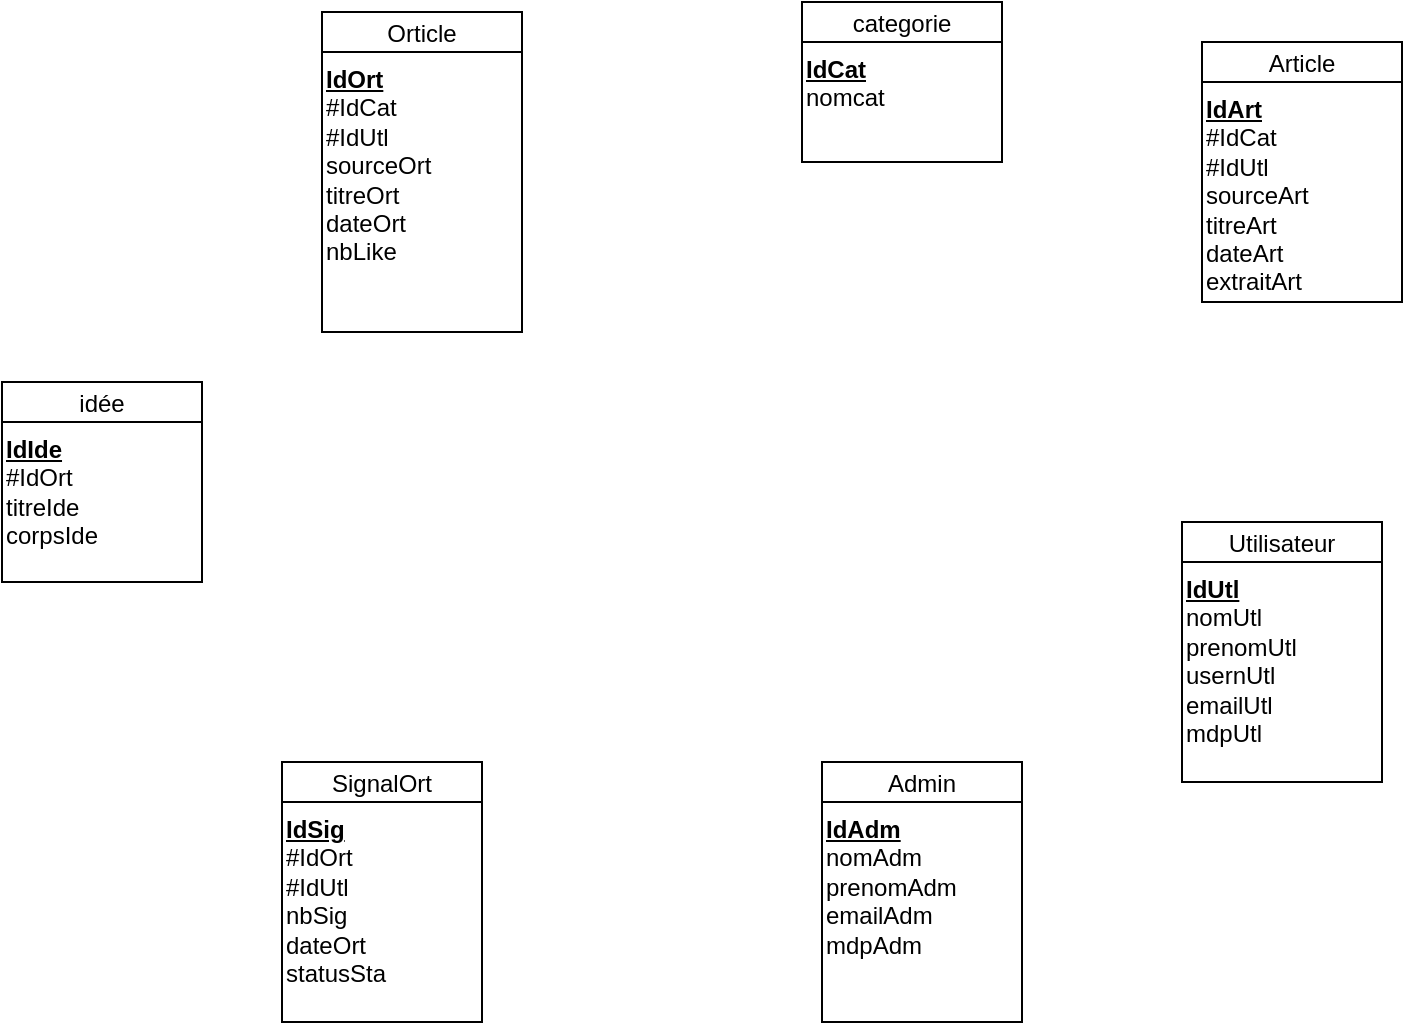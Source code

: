 <mxfile version="14.4.3" type="device"><diagram id="kFdOqpyhQLhIt1u83MZK" name="Page-1"><mxGraphModel dx="865" dy="506" grid="1" gridSize="10" guides="1" tooltips="1" connect="1" arrows="1" fold="1" page="1" pageScale="1" pageWidth="827" pageHeight="1169" math="0" shadow="0"><root><mxCell id="0"/><mxCell id="1" parent="0"/><mxCell id="dmihMy5WIBvXk190jm5z-8" value="Utilisateur" style="swimlane;fontStyle=0;childLayout=stackLayout;horizontal=1;startSize=20;fillColor=#ffffff;horizontalStack=0;resizeParent=1;resizeParentMax=0;resizeLast=0;collapsible=0;marginBottom=0;swimlaneFillColor=#ffffff;verticalAlign=middle;labelPosition=center;verticalLabelPosition=middle;align=center;" vertex="1" parent="1"><mxGeometry x="630" y="280" width="100" height="130" as="geometry"/></mxCell><mxCell id="dmihMy5WIBvXk190jm5z-9" value="&lt;b&gt;&lt;u&gt;IdUtl&lt;br&gt;&lt;/u&gt;&lt;/b&gt;nomUtl&lt;br&gt;prenomUtl&lt;br&gt;usernUtl&lt;br&gt;emailUtl&lt;br&gt;mdpUtl" style="text;html=1;strokeColor=none;fillColor=none;align=left;verticalAlign=top;whiteSpace=wrap;rounded=0;" vertex="1" parent="dmihMy5WIBvXk190jm5z-8"><mxGeometry y="20" width="100" height="110" as="geometry"/></mxCell><mxCell id="dmihMy5WIBvXk190jm5z-11" value="Admin" style="swimlane;fontStyle=0;childLayout=stackLayout;horizontal=1;startSize=20;fillColor=#ffffff;horizontalStack=0;resizeParent=1;resizeParentMax=0;resizeLast=0;collapsible=0;marginBottom=0;swimlaneFillColor=#ffffff;verticalAlign=middle;labelPosition=center;verticalLabelPosition=middle;align=center;" vertex="1" parent="1"><mxGeometry x="450" y="400" width="100" height="130" as="geometry"/></mxCell><mxCell id="dmihMy5WIBvXk190jm5z-12" value="&lt;b&gt;&lt;u&gt;IdAdm&lt;br&gt;&lt;/u&gt;&lt;/b&gt;nomAdm&lt;br&gt;prenomAdm&lt;br&gt;emailAdm&lt;br&gt;mdpAdm" style="text;html=1;strokeColor=none;fillColor=none;align=left;verticalAlign=top;whiteSpace=wrap;rounded=0;" vertex="1" parent="dmihMy5WIBvXk190jm5z-11"><mxGeometry y="20" width="100" height="110" as="geometry"/></mxCell><mxCell id="dmihMy5WIBvXk190jm5z-13" value="Orticle" style="swimlane;fontStyle=0;childLayout=stackLayout;horizontal=1;startSize=20;fillColor=#ffffff;horizontalStack=0;resizeParent=1;resizeParentMax=0;resizeLast=0;collapsible=0;marginBottom=0;swimlaneFillColor=#ffffff;verticalAlign=middle;labelPosition=center;verticalLabelPosition=middle;align=center;" vertex="1" parent="1"><mxGeometry x="200" y="25" width="100" height="160" as="geometry"/></mxCell><mxCell id="dmihMy5WIBvXk190jm5z-14" value="&lt;b&gt;&lt;u&gt;IdOrt&lt;br&gt;&lt;/u&gt;&lt;/b&gt;#IdCat&lt;br&gt;#IdUtl&lt;b&gt;&lt;u&gt;&lt;br&gt;&lt;/u&gt;&lt;/b&gt;sourceOrt&lt;br&gt;titreOrt&lt;br&gt;dateOrt&lt;br&gt;nbLike" style="text;html=1;strokeColor=none;fillColor=none;align=left;verticalAlign=top;whiteSpace=wrap;rounded=0;" vertex="1" parent="dmihMy5WIBvXk190jm5z-13"><mxGeometry y="20" width="100" height="140" as="geometry"/></mxCell><mxCell id="dmihMy5WIBvXk190jm5z-15" value="Article" style="swimlane;fontStyle=0;childLayout=stackLayout;horizontal=1;startSize=20;fillColor=#ffffff;horizontalStack=0;resizeParent=1;resizeParentMax=0;resizeLast=0;collapsible=0;marginBottom=0;swimlaneFillColor=#ffffff;verticalAlign=middle;labelPosition=center;verticalLabelPosition=middle;align=center;" vertex="1" parent="1"><mxGeometry x="640" y="40" width="100" height="130" as="geometry"/></mxCell><mxCell id="dmihMy5WIBvXk190jm5z-16" value="&lt;b&gt;&lt;u&gt;IdArt&lt;br&gt;&lt;/u&gt;&lt;/b&gt;#IdCat&lt;br&gt;#IdUtl&lt;br&gt;sourceArt&lt;br&gt;titreArt&lt;br&gt;dateArt&lt;br&gt;extraitArt" style="text;html=1;strokeColor=none;fillColor=none;align=left;verticalAlign=top;whiteSpace=wrap;rounded=0;" vertex="1" parent="dmihMy5WIBvXk190jm5z-15"><mxGeometry y="20" width="100" height="110" as="geometry"/></mxCell><mxCell id="dmihMy5WIBvXk190jm5z-19" value="categorie" style="swimlane;fontStyle=0;childLayout=stackLayout;horizontal=1;startSize=20;fillColor=#ffffff;horizontalStack=0;resizeParent=1;resizeParentMax=0;resizeLast=0;collapsible=0;marginBottom=0;swimlaneFillColor=#ffffff;verticalAlign=middle;labelPosition=center;verticalLabelPosition=middle;align=center;" vertex="1" parent="1"><mxGeometry x="440" y="20" width="100" height="80" as="geometry"/></mxCell><mxCell id="dmihMy5WIBvXk190jm5z-20" value="&lt;b&gt;&lt;u&gt;IdCat&lt;br&gt;&lt;/u&gt;&lt;/b&gt;nomcat" style="text;html=1;strokeColor=none;fillColor=none;align=left;verticalAlign=top;whiteSpace=wrap;rounded=0;" vertex="1" parent="dmihMy5WIBvXk190jm5z-19"><mxGeometry y="20" width="100" height="60" as="geometry"/></mxCell><mxCell id="dmihMy5WIBvXk190jm5z-21" value="SignalOrt" style="swimlane;fontStyle=0;childLayout=stackLayout;horizontal=1;startSize=20;fillColor=#ffffff;horizontalStack=0;resizeParent=1;resizeParentMax=0;resizeLast=0;collapsible=0;marginBottom=0;swimlaneFillColor=#ffffff;verticalAlign=middle;labelPosition=center;verticalLabelPosition=middle;align=center;" vertex="1" parent="1"><mxGeometry x="180" y="400" width="100" height="130" as="geometry"/></mxCell><mxCell id="dmihMy5WIBvXk190jm5z-22" value="&lt;u style=&quot;font-weight: bold&quot;&gt;IdSig&lt;/u&gt;&lt;br&gt;#IdOrt&lt;br&gt;#IdUtl&lt;br&gt;nbSig&lt;br&gt;dateOrt&lt;br&gt;statusSta" style="text;html=1;strokeColor=none;fillColor=none;align=left;verticalAlign=top;whiteSpace=wrap;rounded=0;" vertex="1" parent="dmihMy5WIBvXk190jm5z-21"><mxGeometry y="20" width="100" height="110" as="geometry"/></mxCell><mxCell id="dmihMy5WIBvXk190jm5z-30" value="idée" style="swimlane;fontStyle=0;childLayout=stackLayout;horizontal=1;startSize=20;fillColor=#ffffff;horizontalStack=0;resizeParent=1;resizeParentMax=0;resizeLast=0;collapsible=0;marginBottom=0;swimlaneFillColor=#ffffff;verticalAlign=middle;labelPosition=center;verticalLabelPosition=middle;align=center;" vertex="1" parent="1"><mxGeometry x="40" y="210" width="100" height="100" as="geometry"/></mxCell><mxCell id="dmihMy5WIBvXk190jm5z-31" value="&lt;b&gt;&lt;u&gt;IdIde&lt;br&gt;&lt;/u&gt;&lt;/b&gt;#IdOrt&lt;br&gt;titreIde&lt;br&gt;corpsIde&lt;br&gt;" style="text;html=1;strokeColor=none;fillColor=none;align=left;verticalAlign=top;whiteSpace=wrap;rounded=0;" vertex="1" parent="dmihMy5WIBvXk190jm5z-30"><mxGeometry y="20" width="100" height="80" as="geometry"/></mxCell></root></mxGraphModel></diagram></mxfile>